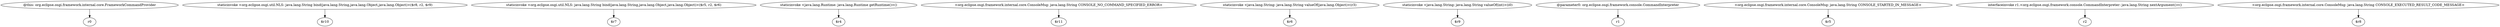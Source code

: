 digraph g {
0[label="@this: org.eclipse.osgi.framework.internal.core.FrameworkCommandProvider"]
1[label="r0"]
0->1[label=""]
2[label="staticinvoke <org.eclipse.osgi.util.NLS: java.lang.String bind(java.lang.String,java.lang.Object,java.lang.Object)>($r8, r2, $r9)"]
3[label="$r10"]
2->3[label=""]
4[label="staticinvoke <org.eclipse.osgi.util.NLS: java.lang.String bind(java.lang.String,java.lang.Object,java.lang.Object)>($r5, r2, $r6)"]
5[label="$r7"]
4->5[label=""]
6[label="staticinvoke <java.lang.Runtime: java.lang.Runtime getRuntime()>()"]
7[label="$r4"]
6->7[label=""]
8[label="<org.eclipse.osgi.framework.internal.core.ConsoleMsg: java.lang.String CONSOLE_NO_COMMAND_SPECIFIED_ERROR>"]
9[label="$r11"]
8->9[label=""]
10[label="staticinvoke <java.lang.String: java.lang.String valueOf(java.lang.Object)>(r3)"]
11[label="$r6"]
10->11[label=""]
12[label="staticinvoke <java.lang.String: java.lang.String valueOf(int)>(i0)"]
13[label="$r9"]
12->13[label=""]
14[label="@parameter0: org.eclipse.osgi.framework.console.CommandInterpreter"]
15[label="r1"]
14->15[label=""]
16[label="<org.eclipse.osgi.framework.internal.core.ConsoleMsg: java.lang.String CONSOLE_STARTED_IN_MESSAGE>"]
17[label="$r5"]
16->17[label=""]
18[label="interfaceinvoke r1.<org.eclipse.osgi.framework.console.CommandInterpreter: java.lang.String nextArgument()>()"]
19[label="r2"]
18->19[label=""]
20[label="<org.eclipse.osgi.framework.internal.core.ConsoleMsg: java.lang.String CONSOLE_EXECUTED_RESULT_CODE_MESSAGE>"]
21[label="$r8"]
20->21[label=""]
}